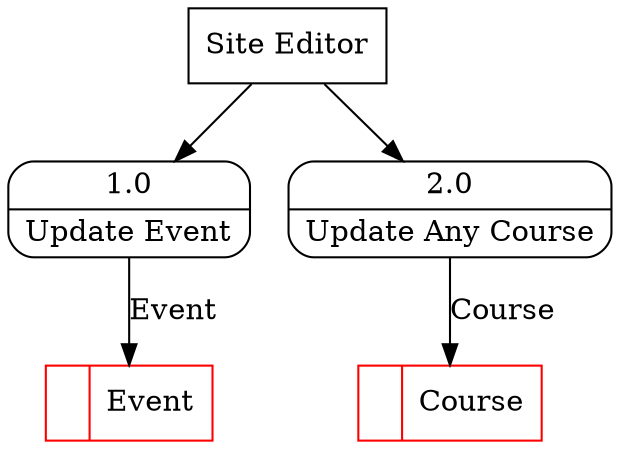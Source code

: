 digraph dfd2{ 
node[shape=record]
200 [label="<f0>  |<f1> Course " color=red];
201 [label="<f0>  |<f1> Event " color=red];
202 [label="Site Editor" shape=box];
203 [label="{<f0> 1.0|<f1> Update Event }" shape=Mrecord];
204 [label="{<f0> 2.0|<f1> Update Any Course }" shape=Mrecord];
202 -> 203
202 -> 204
203 -> 201 [label="Event"]
204 -> 200 [label="Course"]
}